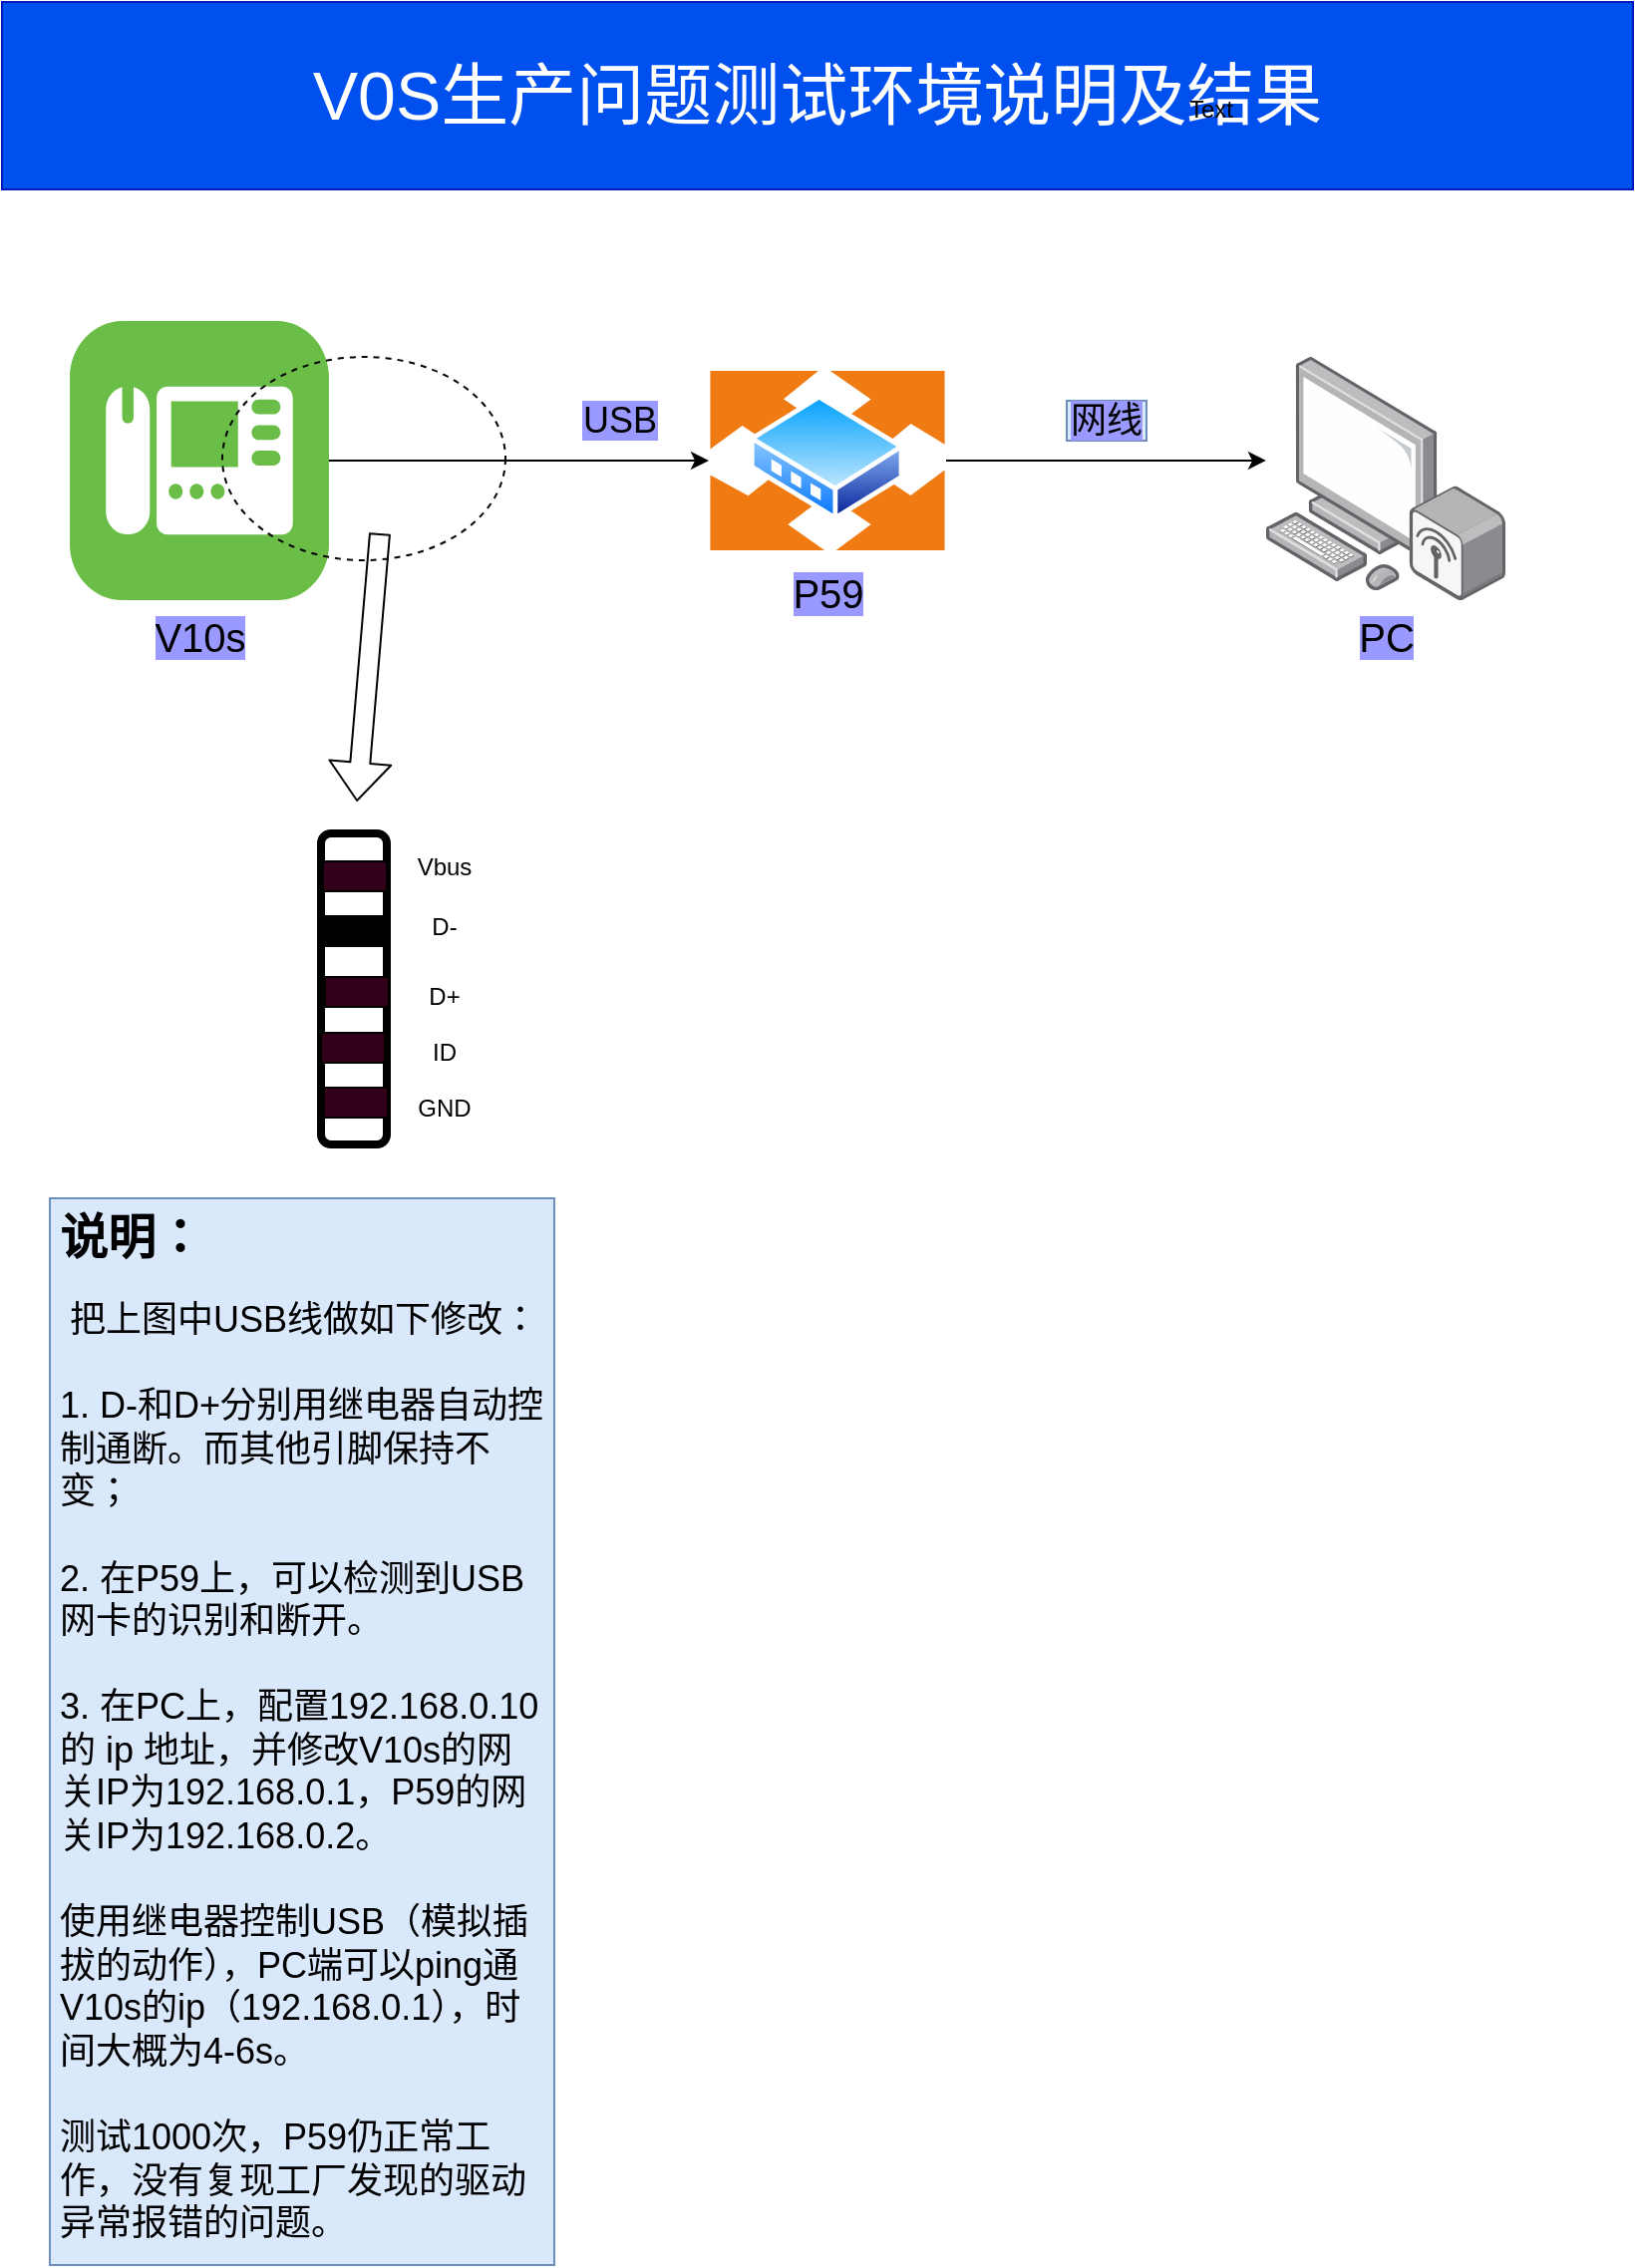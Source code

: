 <mxfile version="12.2.9" type="github" pages="1"><diagram id="8YRXj3d79dWwEFvrfP8c" name="Page-1"><mxGraphModel dx="1544" dy="862" grid="0" gridSize="10" guides="1" tooltips="1" connect="1" arrows="1" fold="1" page="1" pageScale="1" pageWidth="827" pageHeight="1169" math="0" shadow="0"><root><mxCell id="0"/><mxCell id="1" parent="0"/><mxCell id="nrOzn2XBhvQmxNJjORhh-1" value="" style="shape=image;html=1;verticalAlign=top;verticalLabelPosition=bottom;labelBackgroundColor=#ffffff;imageAspect=0;aspect=fixed;image=https://cdn1.iconfinder.com/data/icons/computer-hardware-glyphs-vol-1/52/cable__datacable__wire__data__usb__cord__plug-128.png" vertex="1" parent="1"><mxGeometry x="212.5" y="205" width="70" height="70" as="geometry"/></mxCell><mxCell id="nrOzn2XBhvQmxNJjORhh-6" style="edgeStyle=orthogonalEdgeStyle;rounded=0;orthogonalLoop=1;jettySize=auto;html=1;entryX=0;entryY=0.5;entryDx=0;entryDy=0;" edge="1" parent="1" source="nrOzn2XBhvQmxNJjORhh-3" target="nrOzn2XBhvQmxNJjORhh-4"><mxGeometry relative="1" as="geometry"/></mxCell><mxCell id="nrOzn2XBhvQmxNJjORhh-3" value="&lt;font style=&quot;font-size: 20px ; background-color: rgb(153 , 153 , 255)&quot;&gt;V10s&lt;/font&gt;" style="verticalLabelPosition=bottom;html=1;fillColor=#6ABD46;verticalAlign=top;align=center;points=[[0.06,0.06,0],[0.94,0.06,0],[0.94,0.94,0],[0.06,0.94,0],[0.25,0,0],[0.5,0,0],[0.75,0,0],[1,0.25,0],[1,0.5,0],[1,0.75,0],[0.75,1,0],[0.5,1,0],[0.25,1,0],[0,0.75,0],[0,0.5,0],[0,0.25,0]];pointerEvents=1;shape=mxgraph.cisco_safe.architecture.phone;" vertex="1" parent="1"><mxGeometry x="40" y="180" width="130" height="140" as="geometry"/></mxCell><mxCell id="nrOzn2XBhvQmxNJjORhh-7" style="edgeStyle=orthogonalEdgeStyle;rounded=0;orthogonalLoop=1;jettySize=auto;html=1;entryX=0;entryY=0.426;entryDx=0;entryDy=0;entryPerimeter=0;" edge="1" parent="1" source="nrOzn2XBhvQmxNJjORhh-4" target="nrOzn2XBhvQmxNJjORhh-5"><mxGeometry relative="1" as="geometry"/></mxCell><mxCell id="nrOzn2XBhvQmxNJjORhh-4" value="&lt;font style=&quot;font-size: 20px ; background-color: rgb(153 , 153 , 255)&quot;&gt;P59&lt;/font&gt;" style="aspect=fixed;perimeter=ellipsePerimeter;html=1;align=center;shadow=0;dashed=0;spacingTop=3;image;image=img/lib/active_directory/router.svg;" vertex="1" parent="1"><mxGeometry x="360.5" y="205" width="119" height="90" as="geometry"/></mxCell><mxCell id="nrOzn2XBhvQmxNJjORhh-5" value="&lt;font style=&quot;font-size: 20px ; background-color: rgb(153 , 153 , 255)&quot;&gt;PC&lt;/font&gt;" style="points=[];aspect=fixed;html=1;align=center;shadow=0;dashed=0;image;image=img/lib/allied_telesis/computer_and_terminals/Personal_Computer_Wireless.svg;" vertex="1" parent="1"><mxGeometry x="640" y="198" width="120" height="122" as="geometry"/></mxCell><mxCell id="nrOzn2XBhvQmxNJjORhh-9" value="&lt;font style=&quot;font-size: 18px ; background-color: rgb(153 , 153 , 255)&quot;&gt;网线&lt;/font&gt;" style="text;html=1;strokeColor=#6c8ebf;fillColor=#dae8fc;align=center;verticalAlign=middle;whiteSpace=wrap;rounded=0;" vertex="1" parent="1"><mxGeometry x="540" y="220" width="40" height="20" as="geometry"/></mxCell><mxCell id="nrOzn2XBhvQmxNJjORhh-15" value="&lt;font style=&quot;font-size: 18px ; background-color: rgb(153 , 153 , 255)&quot;&gt;USB&lt;/font&gt;" style="text;html=1;strokeColor=none;fillColor=none;align=center;verticalAlign=middle;whiteSpace=wrap;rounded=0;" vertex="1" parent="1"><mxGeometry x="296" y="220" width="40" height="20" as="geometry"/></mxCell><mxCell id="nrOzn2XBhvQmxNJjORhh-17" value="" style="ellipse;whiteSpace=wrap;html=1;fillColor=none;dashed=1;" vertex="1" parent="1"><mxGeometry x="116.5" y="198" width="142" height="102" as="geometry"/></mxCell><mxCell id="nrOzn2XBhvQmxNJjORhh-18" value="" style="shape=flexArrow;endArrow=classic;html=1;" edge="1" parent="1"><mxGeometry width="50" height="50" relative="1" as="geometry"><mxPoint x="195.5" y="286.5" as="sourcePoint"/><mxPoint x="184" y="421" as="targetPoint"/></mxGeometry></mxCell><mxCell id="nrOzn2XBhvQmxNJjORhh-34" value="" style="shape=image;imageAspect=0;aspect=fixed;verticalLabelPosition=bottom;verticalAlign=top;strokeWidth=4;fillColor=#33001A;image=https://gss2.bdstatic.com/-fo3dSag_xI4khGkpoWK1HF6hhy/baike/c0%3Dbaike92%2C5%2C5%2C92%2C30/sign=38fec71ef31f4134f43a0d2c4476feaf/060828381f30e9242679c6cc42086e061c95f76a.jpg;" vertex="1" parent="1"><mxGeometry x="268" y="437" width="520" height="466" as="geometry"/></mxCell><mxCell id="nrOzn2XBhvQmxNJjORhh-35" value="" style="group" vertex="1" connectable="0" parent="1"><mxGeometry x="166" y="437" width="81.5" height="156" as="geometry"/></mxCell><mxCell id="nrOzn2XBhvQmxNJjORhh-19" value="" style="rounded=1;whiteSpace=wrap;html=1;fillColor=none;strokeWidth=4;" vertex="1" parent="nrOzn2XBhvQmxNJjORhh-35"><mxGeometry width="33" height="156" as="geometry"/></mxCell><mxCell id="nrOzn2XBhvQmxNJjORhh-20" value="" style="rounded=0;whiteSpace=wrap;html=1;fillColor=#33001A;" vertex="1" parent="nrOzn2XBhvQmxNJjORhh-35"><mxGeometry x="1" y="14" width="32" height="15" as="geometry"/></mxCell><mxCell id="nrOzn2XBhvQmxNJjORhh-21" value="" style="rounded=0;whiteSpace=wrap;html=1;fillColor=#000000;" vertex="1" parent="nrOzn2XBhvQmxNJjORhh-35"><mxGeometry y="41.5" width="32" height="15" as="geometry"/></mxCell><mxCell id="nrOzn2XBhvQmxNJjORhh-22" value="" style="rounded=0;whiteSpace=wrap;html=1;fillColor=#33001A;" vertex="1" parent="nrOzn2XBhvQmxNJjORhh-35"><mxGeometry x="1.5" y="127.5" width="32" height="15" as="geometry"/></mxCell><mxCell id="nrOzn2XBhvQmxNJjORhh-23" value="" style="rounded=0;whiteSpace=wrap;html=1;fillColor=#33001A;" vertex="1" parent="nrOzn2XBhvQmxNJjORhh-35"><mxGeometry x="2" y="72" width="32" height="15" as="geometry"/></mxCell><mxCell id="nrOzn2XBhvQmxNJjORhh-24" value="" style="rounded=0;whiteSpace=wrap;html=1;fillColor=#33001A;" vertex="1" parent="nrOzn2XBhvQmxNJjORhh-35"><mxGeometry y="100" width="32" height="15" as="geometry"/></mxCell><mxCell id="nrOzn2XBhvQmxNJjORhh-27" value="Vbus" style="text;html=1;strokeColor=none;fillColor=none;align=center;verticalAlign=middle;whiteSpace=wrap;rounded=0;" vertex="1" parent="nrOzn2XBhvQmxNJjORhh-35"><mxGeometry x="41.5" y="6.5" width="40" height="20" as="geometry"/></mxCell><mxCell id="nrOzn2XBhvQmxNJjORhh-28" value="D-" style="text;html=1;strokeColor=none;fillColor=none;align=center;verticalAlign=middle;whiteSpace=wrap;rounded=0;" vertex="1" parent="nrOzn2XBhvQmxNJjORhh-35"><mxGeometry x="41.5" y="36.5" width="40" height="20" as="geometry"/></mxCell><mxCell id="nrOzn2XBhvQmxNJjORhh-30" value="D+" style="text;html=1;strokeColor=none;fillColor=none;align=center;verticalAlign=middle;whiteSpace=wrap;rounded=0;" vertex="1" parent="nrOzn2XBhvQmxNJjORhh-35"><mxGeometry x="41.5" y="72" width="40" height="20" as="geometry"/></mxCell><mxCell id="nrOzn2XBhvQmxNJjORhh-31" value="ID" style="text;html=1;strokeColor=none;fillColor=none;align=center;verticalAlign=middle;whiteSpace=wrap;rounded=0;" vertex="1" parent="nrOzn2XBhvQmxNJjORhh-35"><mxGeometry x="41.5" y="100" width="40" height="20" as="geometry"/></mxCell><mxCell id="nrOzn2XBhvQmxNJjORhh-32" value="GND" style="text;html=1;strokeColor=none;fillColor=none;align=center;verticalAlign=middle;whiteSpace=wrap;rounded=0;" vertex="1" parent="nrOzn2XBhvQmxNJjORhh-35"><mxGeometry x="41.5" y="128" width="40" height="20" as="geometry"/></mxCell><mxCell id="nrOzn2XBhvQmxNJjORhh-38" value="&lt;h1&gt;说明：&lt;/h1&gt;&lt;div&gt;&lt;span style=&quot;font-size: 18px&quot;&gt;&amp;nbsp;把上图中USB线做如下修改：&lt;/span&gt;&lt;/div&gt;&lt;div&gt;&lt;span style=&quot;font-size: 18px&quot;&gt;&lt;br&gt;&lt;/span&gt;&lt;/div&gt;&lt;div&gt;&lt;span style=&quot;font-size: 18px&quot;&gt;1. D-和D+分别用继电器自动控制通断。而其他引脚保持不变；&lt;/span&gt;&lt;/div&gt;&lt;div&gt;&lt;span style=&quot;font-size: 18px&quot;&gt;&lt;br&gt;&lt;/span&gt;&lt;/div&gt;&lt;div&gt;&lt;span style=&quot;font-size: 18px&quot;&gt;2. 在P59上，可以检测到USB网卡的识别和断开。&lt;/span&gt;&lt;/div&gt;&lt;div&gt;&lt;span style=&quot;font-size: 18px&quot;&gt;&lt;br&gt;&lt;/span&gt;&lt;/div&gt;&lt;div&gt;&lt;span style=&quot;font-size: 18px&quot;&gt;3. 在PC上，配置192.168.0.10的 ip 地址，并修改V10s的网关IP为192.168.0.1，P59的网关IP为192.168.0.2。&lt;/span&gt;&lt;/div&gt;&lt;div&gt;&lt;span style=&quot;font-size: 18px&quot;&gt;&lt;br&gt;&lt;/span&gt;&lt;/div&gt;&lt;div&gt;&lt;span style=&quot;font-size: 18px&quot;&gt;使用继电器控制USB（模拟插拔的动作），PC端可以ping通V10s的ip（192.168.0.1），时间大概为4-6s。&lt;/span&gt;&lt;/div&gt;&lt;div&gt;&lt;span style=&quot;font-size: 18px&quot;&gt;&lt;br&gt;&lt;/span&gt;&lt;/div&gt;&lt;div&gt;&lt;span style=&quot;font-size: 18px&quot;&gt;测试1000次，P59仍正常工作，没有复现工厂发现的驱动异常报错的问题。&lt;/span&gt;&lt;/div&gt;" style="text;html=1;strokeColor=#6c8ebf;fillColor=#dae8fc;spacing=5;spacingTop=-20;whiteSpace=wrap;overflow=hidden;rounded=0;" vertex="1" parent="1"><mxGeometry x="30" y="620" width="253" height="535" as="geometry"/></mxCell><mxCell id="nrOzn2XBhvQmxNJjORhh-40" value="&lt;font style=&quot;font-size: 34px&quot;&gt;V0S生产问题测试环境说明及结果&lt;/font&gt;" style="text;html=1;strokeColor=#001DBC;fillColor=#0050ef;align=center;verticalAlign=middle;whiteSpace=wrap;rounded=0;fontColor=#ffffff;" vertex="1" parent="1"><mxGeometry x="6" y="20" width="818" height="94" as="geometry"/></mxCell><mxCell id="nrOzn2XBhvQmxNJjORhh-41" value="Text" style="text;html=1;align=center;verticalAlign=middle;resizable=0;points=[];;autosize=1;" vertex="1" parent="1"><mxGeometry x="596" y="65" width="32" height="18" as="geometry"/></mxCell></root></mxGraphModel></diagram></mxfile>